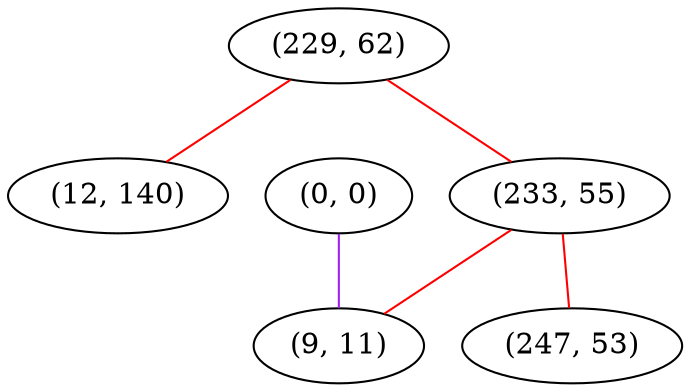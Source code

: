 graph "" {
"(229, 62)";
"(0, 0)";
"(12, 140)";
"(233, 55)";
"(9, 11)";
"(247, 53)";
"(229, 62)" -- "(12, 140)"  [color=red, key=0, weight=1];
"(229, 62)" -- "(233, 55)"  [color=red, key=0, weight=1];
"(0, 0)" -- "(9, 11)"  [color=purple, key=0, weight=4];
"(233, 55)" -- "(9, 11)"  [color=red, key=0, weight=1];
"(233, 55)" -- "(247, 53)"  [color=red, key=0, weight=1];
}
